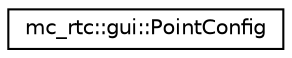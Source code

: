 digraph "Graphical Class Hierarchy"
{
 // INTERACTIVE_SVG=YES
  edge [fontname="Helvetica",fontsize="10",labelfontname="Helvetica",labelfontsize="10"];
  node [fontname="Helvetica",fontsize="10",shape=record];
  rankdir="LR";
  Node0 [label="mc_rtc::gui::PointConfig",height=0.2,width=0.4,color="black", fillcolor="white", style="filled",URL="$structmc__rtc_1_1gui_1_1PointConfig.html"];
}
